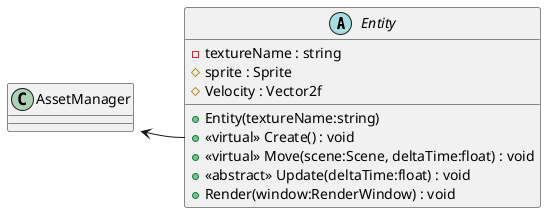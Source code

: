 @startuml
abstract class Entity {
    - textureName : string
    # sprite : Sprite
    # Velocity : Vector2f
    + Entity(textureName:string)
    + <<virtual>> Create() : void
    + <<virtual>> Move(scene:Scene, deltaTime:float) : void
    + <<abstract>> Update(deltaTime:float) : void
    + Render(window:RenderWindow) : void
}
AssetManager::LoadTexture <- Entity::Create
@enduml
